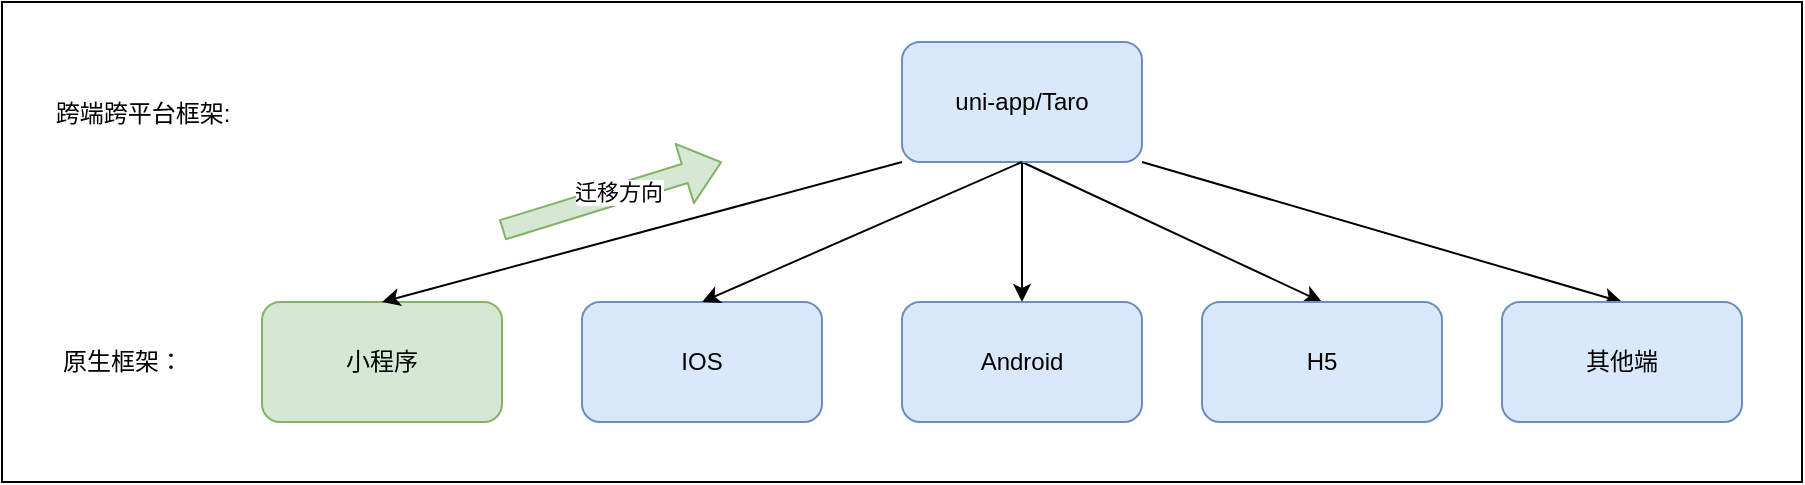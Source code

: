 <mxfile version="13.8.7" type="github">
  <diagram id="bdmOIcWWtCbbZjYAtdO1" name="Page-1">
    <mxGraphModel dx="2013" dy="1858" grid="1" gridSize="10" guides="1" tooltips="1" connect="1" arrows="1" fold="1" page="1" pageScale="1" pageWidth="827" pageHeight="1169" math="0" shadow="0">
      <root>
        <mxCell id="0" />
        <mxCell id="1" parent="0" />
        <mxCell id="0t69Bi4YH2usCsVSUyQo-19" value="" style="rounded=0;whiteSpace=wrap;html=1;gradientColor=#ffffff;" vertex="1" parent="1">
          <mxGeometry x="-60" y="-640" width="900" height="240" as="geometry" />
        </mxCell>
        <mxCell id="0t69Bi4YH2usCsVSUyQo-10" style="edgeStyle=none;rounded=0;orthogonalLoop=1;jettySize=auto;html=1;" edge="1" parent="1" source="0t69Bi4YH2usCsVSUyQo-1" target="0t69Bi4YH2usCsVSUyQo-3">
          <mxGeometry relative="1" as="geometry" />
        </mxCell>
        <mxCell id="0t69Bi4YH2usCsVSUyQo-12" style="edgeStyle=none;rounded=0;orthogonalLoop=1;jettySize=auto;html=1;exitX=0.5;exitY=1;exitDx=0;exitDy=0;entryX=0.5;entryY=0;entryDx=0;entryDy=0;" edge="1" parent="1" source="0t69Bi4YH2usCsVSUyQo-1" target="0t69Bi4YH2usCsVSUyQo-5">
          <mxGeometry relative="1" as="geometry" />
        </mxCell>
        <mxCell id="0t69Bi4YH2usCsVSUyQo-13" style="edgeStyle=none;rounded=0;orthogonalLoop=1;jettySize=auto;html=1;exitX=1;exitY=1;exitDx=0;exitDy=0;entryX=0.5;entryY=0;entryDx=0;entryDy=0;" edge="1" parent="1" source="0t69Bi4YH2usCsVSUyQo-1" target="0t69Bi4YH2usCsVSUyQo-6">
          <mxGeometry relative="1" as="geometry" />
        </mxCell>
        <mxCell id="0t69Bi4YH2usCsVSUyQo-1" value="uni-app/Taro" style="rounded=1;whiteSpace=wrap;html=1;fillColor=#dae8fc;strokeColor=#6c8ebf;" vertex="1" parent="1">
          <mxGeometry x="390" y="-620" width="120" height="60" as="geometry" />
        </mxCell>
        <mxCell id="0t69Bi4YH2usCsVSUyQo-2" value="小程序" style="rounded=1;whiteSpace=wrap;html=1;fillColor=#d5e8d4;strokeColor=#82b366;" vertex="1" parent="1">
          <mxGeometry x="70" y="-490" width="120" height="60" as="geometry" />
        </mxCell>
        <mxCell id="0t69Bi4YH2usCsVSUyQo-3" value="Android" style="rounded=1;whiteSpace=wrap;html=1;fillColor=#dae8fc;strokeColor=#6c8ebf;" vertex="1" parent="1">
          <mxGeometry x="390" y="-490" width="120" height="60" as="geometry" />
        </mxCell>
        <mxCell id="0t69Bi4YH2usCsVSUyQo-4" value="IOS" style="rounded=1;whiteSpace=wrap;html=1;fillColor=#dae8fc;strokeColor=#6c8ebf;" vertex="1" parent="1">
          <mxGeometry x="230" y="-490" width="120" height="60" as="geometry" />
        </mxCell>
        <mxCell id="0t69Bi4YH2usCsVSUyQo-5" value="H5" style="rounded=1;whiteSpace=wrap;html=1;fillColor=#dae8fc;strokeColor=#6c8ebf;" vertex="1" parent="1">
          <mxGeometry x="540" y="-490" width="120" height="60" as="geometry" />
        </mxCell>
        <mxCell id="0t69Bi4YH2usCsVSUyQo-6" value="其他端" style="rounded=1;whiteSpace=wrap;html=1;fillColor=#dae8fc;strokeColor=#6c8ebf;" vertex="1" parent="1">
          <mxGeometry x="690" y="-490" width="120" height="60" as="geometry" />
        </mxCell>
        <mxCell id="0t69Bi4YH2usCsVSUyQo-14" value="跨端跨平台框架:" style="text;html=1;align=center;verticalAlign=middle;resizable=0;points=[];autosize=1;" vertex="1" parent="1">
          <mxGeometry x="-40" y="-594" width="100" height="20" as="geometry" />
        </mxCell>
        <mxCell id="0t69Bi4YH2usCsVSUyQo-15" value="原生框架：" style="text;html=1;align=center;verticalAlign=middle;resizable=0;points=[];autosize=1;" vertex="1" parent="1">
          <mxGeometry x="-40" y="-470" width="80" height="20" as="geometry" />
        </mxCell>
        <mxCell id="0t69Bi4YH2usCsVSUyQo-16" value="" style="shape=flexArrow;endArrow=classic;html=1;fillColor=#d5e8d4;strokeColor=#82b366;" edge="1" parent="1">
          <mxGeometry width="50" height="50" relative="1" as="geometry">
            <mxPoint x="190" y="-526" as="sourcePoint" />
            <mxPoint x="300" y="-560" as="targetPoint" />
          </mxGeometry>
        </mxCell>
        <mxCell id="0t69Bi4YH2usCsVSUyQo-18" value="迁移方向" style="edgeLabel;html=1;align=center;verticalAlign=middle;resizable=0;points=[];" vertex="1" connectable="0" parent="0t69Bi4YH2usCsVSUyQo-16">
          <mxGeometry x="0.06" y="1" relative="1" as="geometry">
            <mxPoint as="offset" />
          </mxGeometry>
        </mxCell>
        <mxCell id="0t69Bi4YH2usCsVSUyQo-8" style="rounded=0;orthogonalLoop=1;jettySize=auto;html=1;exitX=0;exitY=1;exitDx=0;exitDy=0;entryX=0.5;entryY=0;entryDx=0;entryDy=0;" edge="1" parent="1" source="0t69Bi4YH2usCsVSUyQo-1" target="0t69Bi4YH2usCsVSUyQo-2">
          <mxGeometry relative="1" as="geometry" />
        </mxCell>
        <mxCell id="0t69Bi4YH2usCsVSUyQo-9" style="edgeStyle=none;rounded=0;orthogonalLoop=1;jettySize=auto;html=1;exitX=0.5;exitY=1;exitDx=0;exitDy=0;entryX=0.5;entryY=0;entryDx=0;entryDy=0;" edge="1" parent="1" source="0t69Bi4YH2usCsVSUyQo-1" target="0t69Bi4YH2usCsVSUyQo-4">
          <mxGeometry relative="1" as="geometry" />
        </mxCell>
      </root>
    </mxGraphModel>
  </diagram>
</mxfile>
